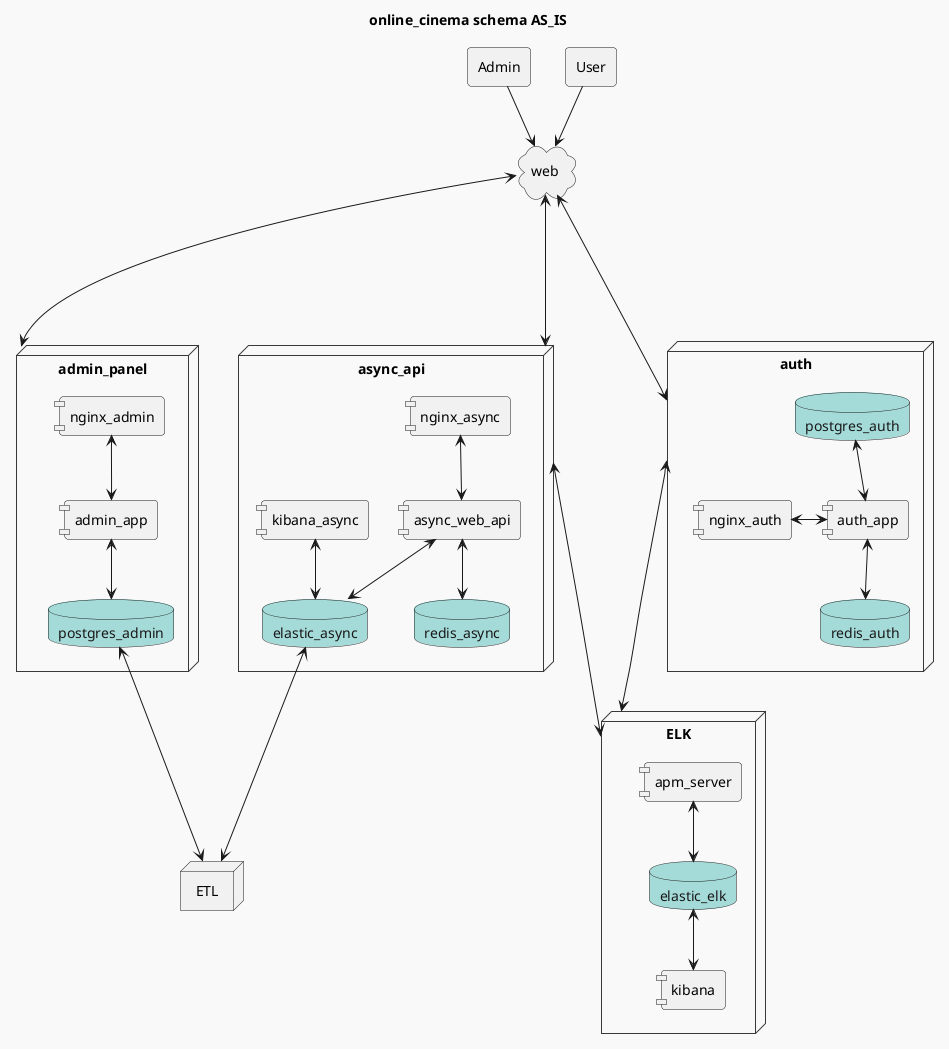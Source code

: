 @startuml
!theme mars
skinparam componentStyle uml1

agent Admin
agent User

cloud web {
}

title online_cinema schema AS_IS

node admin_panel {
    component nginx_admin
    database postgres_admin

    [admin_app] <-down-> postgres_admin
    nginx_admin <-down-> [admin_app]
}

node async_api {
    component nginx_async
    database redis_async
    database elastic_async
    component kibana_async

    kibana_async <-down-> elastic_async
    [async_web_api] <-down-> redis_async
    [async_web_api] <-up-> nginx_async
    elastic_async <-up-> [async_web_api]
}

node auth {
    component nginx_auth
    database redis_auth
    database postgres_auth

    redis_auth <-up-> [auth_app]
    [auth_app] <-up-> postgres_auth
    nginx_auth <-> [auth_app]
}

node ETL

node ELK {
    component apm_server
    database elastic_elk
    component kibana
    elastic_elk <-down-> kibana
    apm_server <-down-> elastic_elk
}

User --> web
Admin --> web

web <----> admin_panel
web <----> auth
web <----> async_api

auth <---down-> ELK
async_api <--down-> ELK

postgres_admin <---> ETL
elastic_async <---> ETL
@enduml
